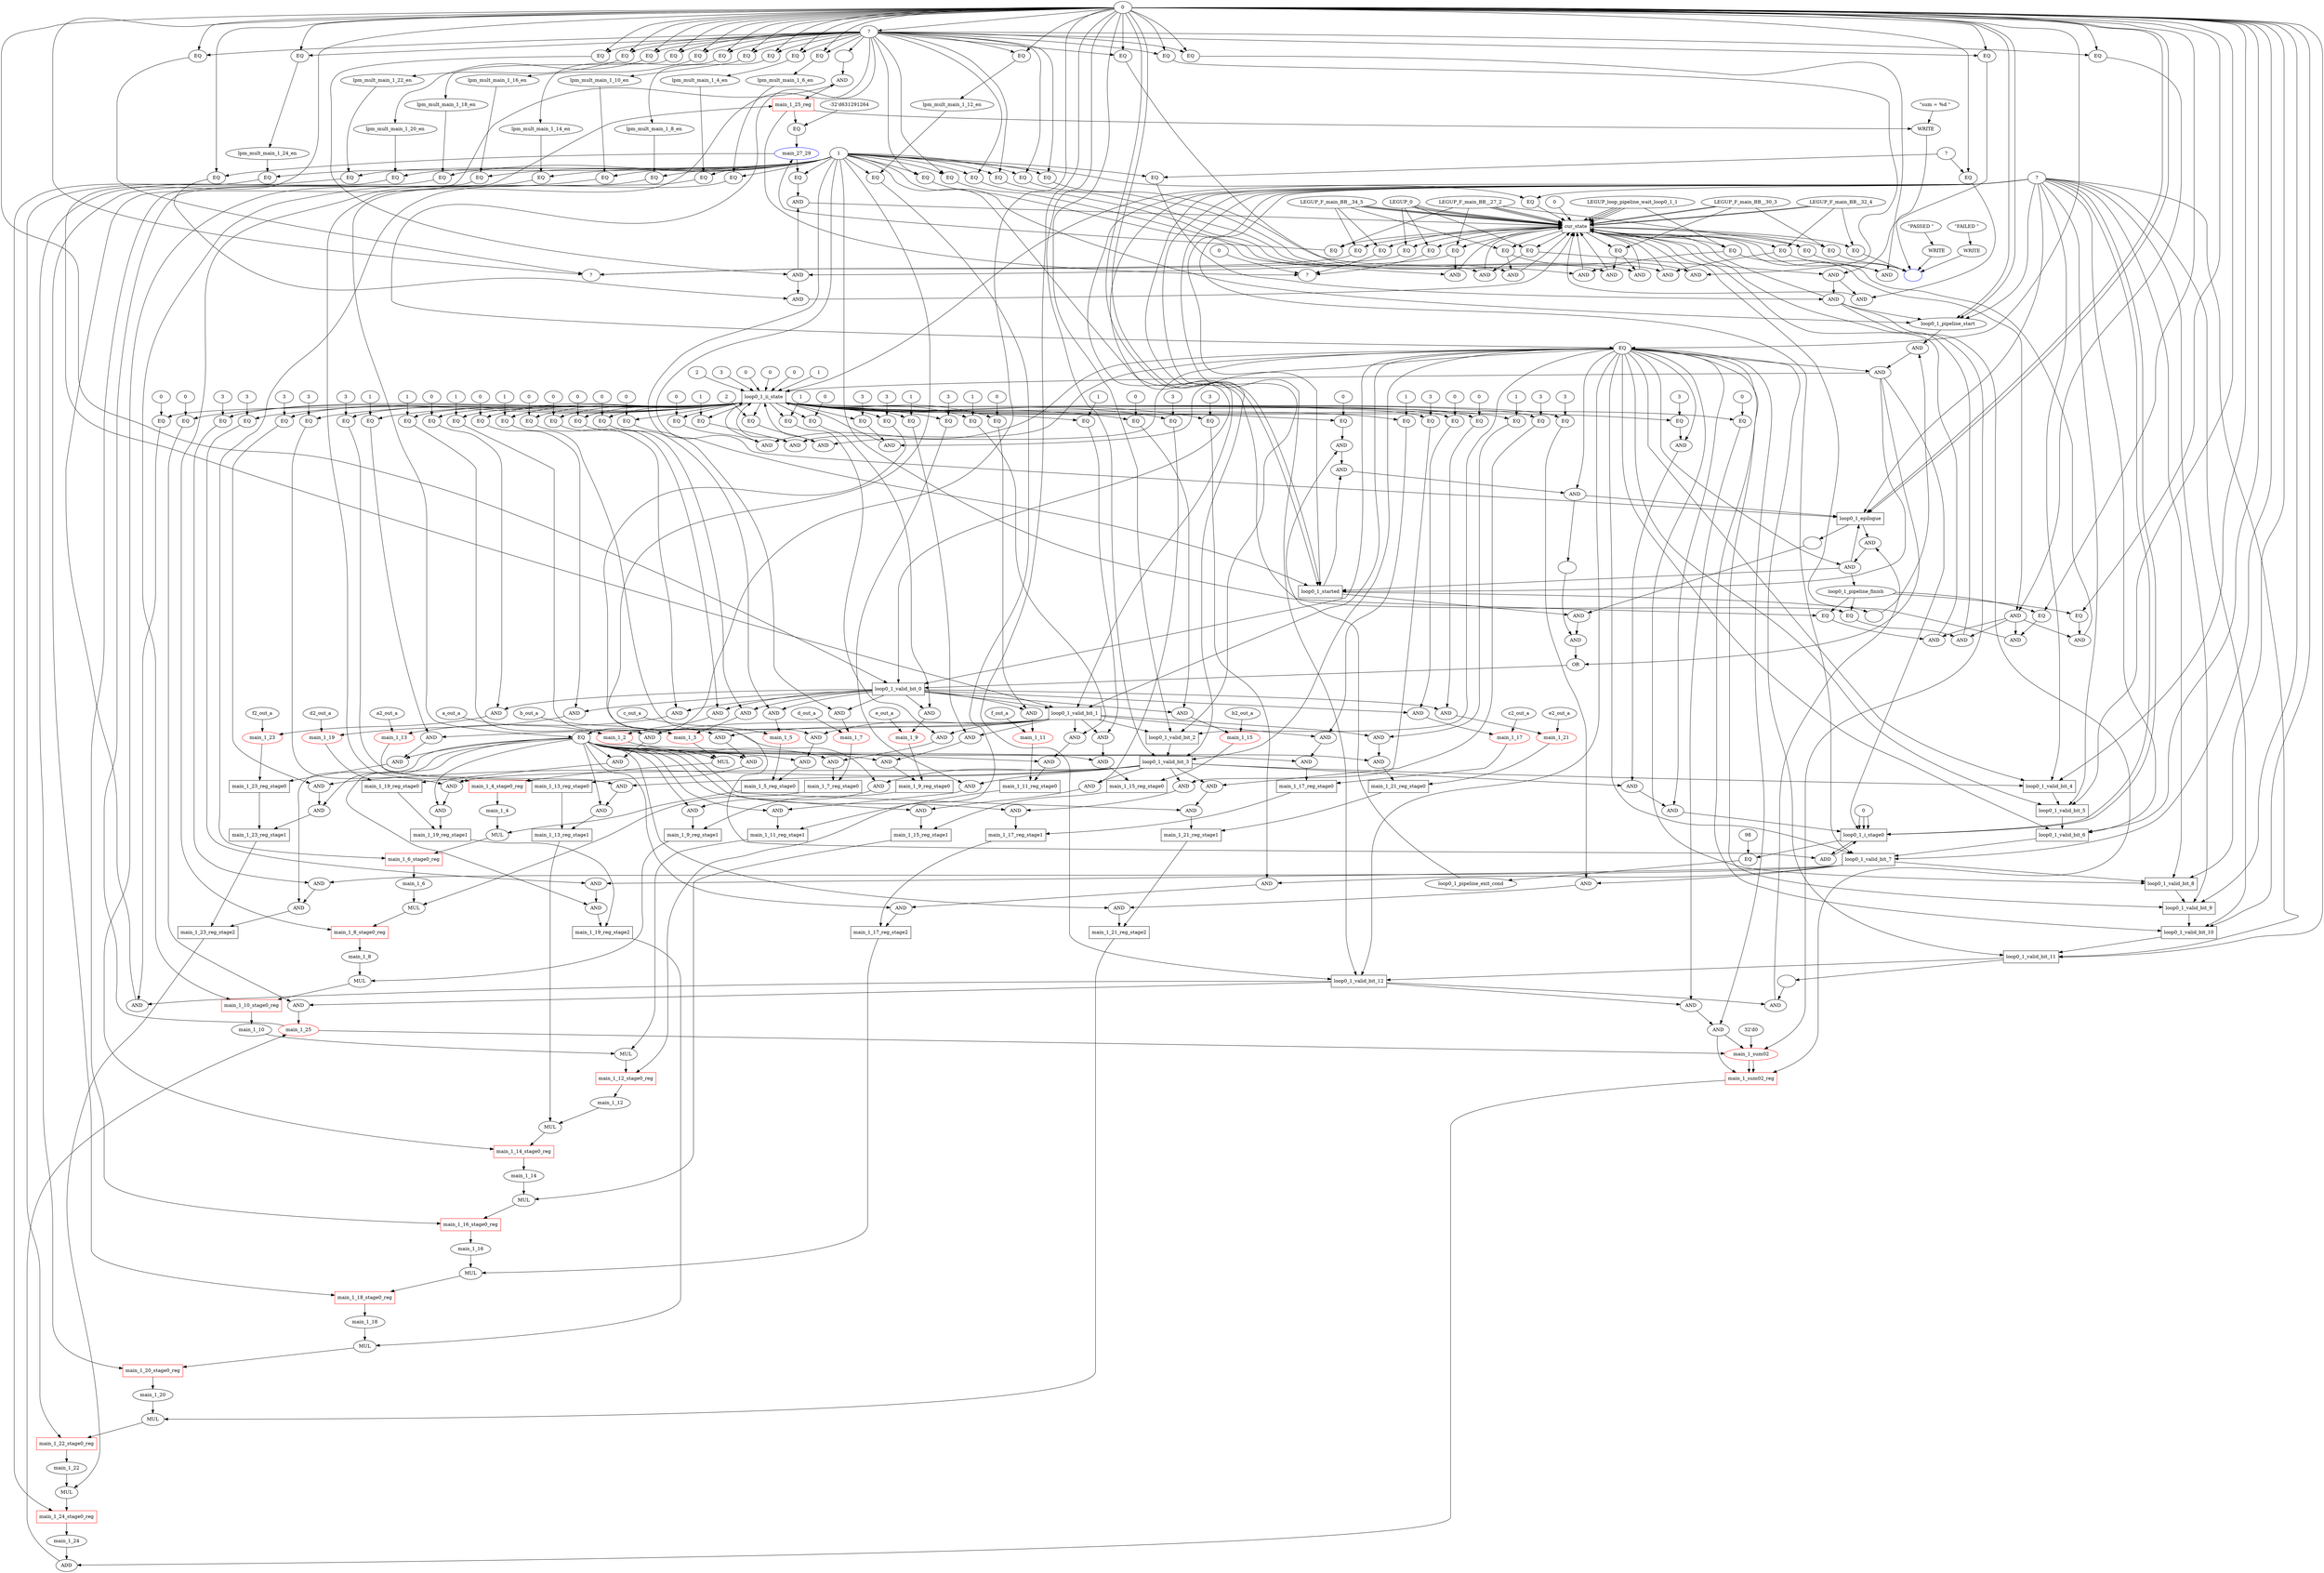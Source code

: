 //----------------------------------------------------------------------------//
// Generated by LegUp High-Level Synthesis Tool Version 4.0 (http://legup.org)
// Compiled: Mon Jun  4 15:32:40 2018
// University of Toronto
// For research and academic purposes only. Commercial use is prohibited.
// Please send bugs to: legup@eecg.toronto.edu
// Date: Wed Jan  2 16:52:10 2019
//----------------------------------------------------------------------------//

digraph {
Node0x3d30e30[label="?"];
Node0x3d31300[label="0"];
Node0x3d31300 -> Node0x3d30e30;
Node0x3d32530[label="EQ"];
Node0x3d32530 -> Node0x3d30e30;
Node0x3d32930[label="EQ"];
Node0x3d32930 -> Node0x3d30e30;
Node0x3d6ac10[label="EQ"];
Node0x3d6ac10 -> Node0x3d30e30;
Node0x3d310b0[label="?"];
Node0x3d6af00[label="0"];
Node0x3d6af00 -> Node0x3d310b0;
Node0x3d43470[label="main_1_25_reg",shape=box,color=red];
Node0x3d43470 -> Node0x3d310b0;
Node0x3d6b170[label="EQ"];
Node0x3d6b170 -> Node0x3d310b0;
Node0x3d6b440[label="EQ"];
Node0x3d6b440 -> Node0x3d310b0;
Node0x3db7410[label="",color=blue,color=blue,color=blue];
Node0x3db74f0[label="WRITE"];
Node0x3db74f0 -> Node0x3db7410;
Node0x3db79a0[label="WRITE"];
Node0x3db79a0 -> Node0x3db7410;
Node0x3db7da0[label="WRITE"];
Node0x3db7da0 -> Node0x3db7410;
Node0x3db81d0[label="EQ"];
Node0x3db81d0 -> Node0x3db7410;
Node0x3db84b0[label="EQ"];
Node0x3db84b0 -> Node0x3db7410;
Node0x3db8790[label="EQ"];
Node0x3db8790 -> Node0x3db7410;
Node0x3d30f80[label="?"];
Node0x3d30f80 -> Node0x3d32530;
Node0x3d31300 -> Node0x3d32530;
Node0x3d32b40[label="cur_state",shape=box];
Node0x3d32b40 -> Node0x3d32930;
Node0x3d32d40[label="LEGUP_0"];
Node0x3d32d40 -> Node0x3d32930;
Node0x3d32b40 -> Node0x3d6ac10;
Node0x3d33a00[label="LEGUP_F_main_BB__34_5"];
Node0x3d33a00 -> Node0x3d6ac10;
Node0x3d43690[label="main_1_25",color=red];
Node0x3d43690 -> Node0x3d43470;
Node0x3d66bd0[label="AND"];
Node0x3d66bd0 -> Node0x3d43470;
Node0x3d32b40 -> Node0x3d6b170;
Node0x3d32d40 -> Node0x3d6b170;
Node0x3d32b40 -> Node0x3d6b440;
Node0x3d33a00 -> Node0x3d6b440;
Node0x3db7710[label="\"sum = %d \""];
Node0x3db7710 -> Node0x3db74f0;
Node0x3d43470 -> Node0x3db74f0;
Node0x3db7ba0[label="\"PASSED \""];
Node0x3db7ba0 -> Node0x3db79a0;
Node0x3db7fd0[label="\"FAILED \""];
Node0x3db7fd0 -> Node0x3db7da0;
Node0x3d32b40 -> Node0x3db81d0;
Node0x3d33210[label="LEGUP_F_main_BB__27_2"];
Node0x3d33210 -> Node0x3db81d0;
Node0x3d32b40 -> Node0x3db84b0;
Node0x3d33330[label="LEGUP_F_main_BB__30_3"];
Node0x3d33330 -> Node0x3db84b0;
Node0x3d32b40 -> Node0x3db8790;
Node0x3d337b0[label="LEGUP_F_main_BB__32_4"];
Node0x3d337b0 -> Node0x3db8790;
Node0x3d31300 -> Node0x3d30f80;
Node0x3d32d40 -> Node0x3d32b40;
Node0x3d32f60[label="LEGUP_loop_pipeline_wait_loop0_1_1"];
Node0x3d32f60 -> Node0x3d32b40;
Node0x3d32d40 -> Node0x3d32b40;
Node0x3d32f60 -> Node0x3d32b40;
Node0x3d33210 -> Node0x3d32b40;
Node0x3d32f60 -> Node0x3d32b40;
Node0x3d33210 -> Node0x3d32b40;
Node0x3d32f60 -> Node0x3d32b40;
Node0x3d33210 -> Node0x3d32b40;
Node0x3d33330 -> Node0x3d32b40;
Node0x3d337b0 -> Node0x3d32b40;
Node0x3d33330 -> Node0x3d32b40;
Node0x3d33a00 -> Node0x3d32b40;
Node0x3d337b0 -> Node0x3d32b40;
Node0x3d33a00 -> Node0x3d32b40;
Node0x3d33a00 -> Node0x3d32b40;
Node0x3d32d40 -> Node0x3d32b40;
Node0x3d33570[label="0"];
Node0x3d33570 -> Node0x3d32b40;
Node0x3d33fd0[label="AND"];
Node0x3d33fd0 -> Node0x3d32b40;
Node0x3d34940[label="AND"];
Node0x3d34940 -> Node0x3d32b40;
Node0x3d353d0[label="AND"];
Node0x3d353d0 -> Node0x3d32b40;
Node0x3d35900[label="AND"];
Node0x3d35900 -> Node0x3d32b40;
Node0x3d360a0[label="AND"];
Node0x3d360a0 -> Node0x3d32b40;
Node0x3d40fd0[label="AND"];
Node0x3d40fd0 -> Node0x3d32b40;
Node0x3d41500[label="AND"];
Node0x3d41500 -> Node0x3d32b40;
Node0x3d41a30[label="AND"];
Node0x3d41a30 -> Node0x3d32b40;
Node0x3d41f60[label="AND"];
Node0x3d41f60 -> Node0x3d32b40;
Node0x3d42700[label="AND"];
Node0x3d42700 -> Node0x3d32b40;
Node0x3d67c50[label="AND"];
Node0x3d67c50 -> Node0x3d32b40;
Node0x3d68180[label="AND"];
Node0x3d68180 -> Node0x3d32b40;
Node0x3d68920[label="AND"];
Node0x3d68920 -> Node0x3d32b40;
Node0x3d68e50[label="AND"];
Node0x3d68e50 -> Node0x3d32b40;
Node0x3d695f0[label="AND"];
Node0x3d695f0 -> Node0x3d32b40;
Node0x3d69c30[label="AND"];
Node0x3d69c30 -> Node0x3d32b40;
Node0x3d6a3d0[label="AND"];
Node0x3d6a3d0 -> Node0x3d32b40;
Node0x3d6a900[label="EQ"];
Node0x3d6a900 -> Node0x3d32b40;
Node0x3d438b0[label="ADD"];
Node0x3d438b0 -> Node0x3d43690;
Node0x3d664d0[label="AND"];
Node0x3d664d0 -> Node0x3d43690;
Node0x3d66dd0[label=""];
Node0x3d66dd0 -> Node0x3d66bd0;
Node0x3d67040[label="AND"];
Node0x3d67040 -> Node0x3d66bd0;
Node0x3d341d0[label="EQ"];
Node0x3d341d0 -> Node0x3d33fd0;
Node0x3d344d0[label="EQ"];
Node0x3d344d0 -> Node0x3d33fd0;
Node0x3d34b20[label="AND"];
Node0x3d34b20 -> Node0x3d34940;
Node0x3d35090[label="EQ"];
Node0x3d35090 -> Node0x3d34940;
Node0x3d34b20 -> Node0x3d353d0;
Node0x3d35620[label="EQ"];
Node0x3d35620 -> Node0x3d353d0;
Node0x3d35ae0[label="EQ"];
Node0x3d35ae0 -> Node0x3d35900;
Node0x3d35de0[label="EQ"];
Node0x3d35de0 -> Node0x3d35900;
Node0x3d36280[label="AND"];
Node0x3d36280 -> Node0x3d360a0;
Node0x3d367f0[label="EQ"];
Node0x3d367f0 -> Node0x3d360a0;
Node0x3d36280 -> Node0x3d40fd0;
Node0x3d41220[label="EQ"];
Node0x3d41220 -> Node0x3d40fd0;
Node0x3d36280 -> Node0x3d41500;
Node0x3d41750[label="EQ"];
Node0x3d41750 -> Node0x3d41500;
Node0x3d36280 -> Node0x3d41a30;
Node0x3d41c80[label="EQ"];
Node0x3d41c80 -> Node0x3d41a30;
Node0x3d42140[label="EQ"];
Node0x3d42140 -> Node0x3d41f60;
Node0x3d42440[label="EQ"];
Node0x3d42440 -> Node0x3d41f60;
Node0x3d428e0[label="AND"];
Node0x3d428e0 -> Node0x3d42700;
Node0x3d42e50[label="EQ"];
Node0x3d42e50 -> Node0x3d42700;
Node0x3d428e0 -> Node0x3d67c50;
Node0x3d67ea0[label="EQ"];
Node0x3d67ea0 -> Node0x3d67c50;
Node0x3d68360[label="EQ"];
Node0x3d68360 -> Node0x3d68180;
Node0x3d68660[label="EQ"];
Node0x3d68660 -> Node0x3d68180;
Node0x3d68360 -> Node0x3d68920;
Node0x3d68b70[label="EQ"];
Node0x3d68b70 -> Node0x3d68920;
Node0x3d69030[label="EQ"];
Node0x3d69030 -> Node0x3d68e50;
Node0x3d69330[label="EQ"];
Node0x3d69330 -> Node0x3d68e50;
Node0x3d69030 -> Node0x3d695f0;
Node0x3d69950[label="EQ"];
Node0x3d69950 -> Node0x3d695f0;
Node0x3d69e10[label="EQ"];
Node0x3d69e10 -> Node0x3d69c30;
Node0x3d6a110[label="EQ"];
Node0x3d6a110 -> Node0x3d69c30;
Node0x3d69e10 -> Node0x3d6a3d0;
Node0x3d6a620[label="EQ"];
Node0x3d6a620 -> Node0x3d6a3d0;
Node0x3d30bb0[label="?"];
Node0x3d30bb0 -> Node0x3d6a900;
Node0x3d34720[label="1"];
Node0x3d34720 -> Node0x3d6a900;
Node0x3d43ad0[label="main_1_24"];
Node0x3d43ad0 -> Node0x3d438b0;
Node0x3d653b0[label="main_1_sum02_reg",shape=box,color=red,color=red];
Node0x3d653b0 -> Node0x3d438b0;
Node0x3d666f0[label="EQ"];
Node0x3d666f0 -> Node0x3d664d0;
Node0x3d40bf0[label="loop0_1_valid_bit_12",shape=box];
Node0x3d40bf0 -> Node0x3d664d0;
Node0x3d30f80 -> Node0x3d66dd0;
Node0x3d67260[label="EQ"];
Node0x3d67260 -> Node0x3d67040;
Node0x3d40bf0 -> Node0x3d67040;
Node0x3d32b40 -> Node0x3d341d0;
Node0x3d32d40 -> Node0x3d341d0;
Node0x3d30f80 -> Node0x3d344d0;
Node0x3d34720 -> Node0x3d344d0;
Node0x3d341d0 -> Node0x3d34b20;
Node0x3d34db0[label="EQ"];
Node0x3d34db0 -> Node0x3d34b20;
Node0x3d30ce0[label="?"];
Node0x3d30ce0 -> Node0x3d35090;
Node0x3d34720 -> Node0x3d35090;
Node0x3d30ce0 -> Node0x3d35620;
Node0x3d31300 -> Node0x3d35620;
Node0x3d32b40 -> Node0x3d35ae0;
Node0x3d32f60 -> Node0x3d35ae0;
Node0x3d30f80 -> Node0x3d35de0;
Node0x3d34720 -> Node0x3d35de0;
Node0x3d35ae0 -> Node0x3d36280;
Node0x3d36510[label="EQ"];
Node0x3d36510 -> Node0x3d36280;
Node0x3d369f0[label="loop0_1_pipeline_finish"];
Node0x3d369f0 -> Node0x3d367f0;
Node0x3d34720 -> Node0x3d367f0;
Node0x3d369f0 -> Node0x3d41220;
Node0x3d31300 -> Node0x3d41220;
Node0x3d369f0 -> Node0x3d41750;
Node0x3d34720 -> Node0x3d41750;
Node0x3d369f0 -> Node0x3d41c80;
Node0x3d31300 -> Node0x3d41c80;
Node0x3d32b40 -> Node0x3d42140;
Node0x3d33210 -> Node0x3d42140;
Node0x3d30f80 -> Node0x3d42440;
Node0x3d34720 -> Node0x3d42440;
Node0x3d42140 -> Node0x3d428e0;
Node0x3d42b70[label="EQ"];
Node0x3d42b70 -> Node0x3d428e0;
Node0x3d43050[label="main_27_29",color=blue];
Node0x3d43050 -> Node0x3d42e50;
Node0x3d34720 -> Node0x3d42e50;
Node0x3d43050 -> Node0x3d67ea0;
Node0x3d31300 -> Node0x3d67ea0;
Node0x3d32b40 -> Node0x3d68360;
Node0x3d33330 -> Node0x3d68360;
Node0x3d30f80 -> Node0x3d68660;
Node0x3d34720 -> Node0x3d68660;
Node0x3d30f80 -> Node0x3d68b70;
Node0x3d31300 -> Node0x3d68b70;
Node0x3d32b40 -> Node0x3d69030;
Node0x3d337b0 -> Node0x3d69030;
Node0x3d30f80 -> Node0x3d69330;
Node0x3d34720 -> Node0x3d69330;
Node0x3d30f80 -> Node0x3d69950;
Node0x3d31300 -> Node0x3d69950;
Node0x3d32b40 -> Node0x3d69e10;
Node0x3d33a00 -> Node0x3d69e10;
Node0x3d30f80 -> Node0x3d6a110;
Node0x3d34720 -> Node0x3d6a110;
Node0x3d30f80 -> Node0x3d6a620;
Node0x3d31300 -> Node0x3d6a620;
Node0x3d43cf0[label="main_1_24_stage0_reg",shape=box,color=red];
Node0x3d43cf0 -> Node0x3d43ad0;
Node0x3d655b0[label="main_1_sum02",color=red,color=red];
Node0x3d655b0 -> Node0x3d653b0;
Node0x3d655b0 -> Node0x3d653b0;
Node0x3d65a40[label="AND"];
Node0x3d65a40 -> Node0x3d653b0;
Node0x3d34940 -> Node0x3d653b0;
Node0x3d38e90[label="loop0_1_ii_state",shape=box];
Node0x3d38e90 -> Node0x3d666f0;
Node0x3d66960[label="0"];
Node0x3d66960 -> Node0x3d666f0;
Node0x3d3f280[label="loop0_1_valid_bit_11",shape=box];
Node0x3d3f280 -> Node0x3d40bf0;
Node0x3d31300 -> Node0x3d40bf0;
Node0x3d36e10[label="EQ"];
Node0x3d36e10 -> Node0x3d40bf0;
Node0x3d30bb0 -> Node0x3d40bf0;
Node0x3d38e90 -> Node0x3d67260;
Node0x3d674d0[label="0"];
Node0x3d674d0 -> Node0x3d67260;
Node0x3d30f80 -> Node0x3d34db0;
Node0x3d31300 -> Node0x3d34db0;
Node0x3d30f80 -> Node0x3d36510;
Node0x3d31300 -> Node0x3d36510;
Node0x3d36bf0[label="AND"];
Node0x3d36bf0 -> Node0x3d369f0;
Node0x3d30f80 -> Node0x3d42b70;
Node0x3d31300 -> Node0x3d42b70;
Node0x3d43250[label="EQ"];
Node0x3d43250 -> Node0x3d43050;
Node0x3d67940[label="EQ"];
Node0x3d67940 -> Node0x3d43050;
Node0x3d43f10[label="MUL"];
Node0x3d43f10 -> Node0x3d43cf0;
Node0x3d64c60[label="EQ"];
Node0x3d64c60 -> Node0x3d43cf0;
Node0x3d43690 -> Node0x3d655b0;
Node0x3d65820[label="32'd0"];
Node0x3d65820 -> Node0x3d655b0;
Node0x3d65a40 -> Node0x3d655b0;
Node0x3d34940 -> Node0x3d655b0;
Node0x3d36e10 -> Node0x3d65a40;
Node0x3d65ca0[label="AND"];
Node0x3d65ca0 -> Node0x3d65a40;
Node0x3d390b0[label="0"];
Node0x3d390b0 -> Node0x3d38e90;
Node0x3d392d0[label="0"];
Node0x3d392d0 -> Node0x3d38e90;
Node0x3d394f0[label="1"];
Node0x3d394f0 -> Node0x3d38e90;
Node0x3d39700[label="2"];
Node0x3d39700 -> Node0x3d38e90;
Node0x3d398e0[label="3"];
Node0x3d398e0 -> Node0x3d38e90;
Node0x3d39b00[label="0"];
Node0x3d39b00 -> Node0x3d38e90;
Node0x3d30bb0 -> Node0x3d38e90;
Node0x3d37f20[label="AND"];
Node0x3d37f20 -> Node0x3d38e90;
Node0x3d39da0[label="AND"];
Node0x3d39da0 -> Node0x3d38e90;
Node0x3d3a4e0[label="AND"];
Node0x3d3a4e0 -> Node0x3d38e90;
Node0x3d3abc0[label="AND"];
Node0x3d3abc0 -> Node0x3d38e90;
Node0x3d3b2a0[label="AND"];
Node0x3d3b2a0 -> Node0x3d38e90;
Node0x3d3f4a0[label="loop0_1_valid_bit_10",shape=box];
Node0x3d3f4a0 -> Node0x3d3f280;
Node0x3d31300 -> Node0x3d3f280;
Node0x3d36e10 -> Node0x3d3f280;
Node0x3d30bb0 -> Node0x3d3f280;
Node0x3d30f80 -> Node0x3d36e10;
Node0x3d31300 -> Node0x3d36e10;
Node0x3d36e10 -> Node0x3d36bf0;
Node0x3d37110[label="AND"];
Node0x3d37110 -> Node0x3d36bf0;
Node0x3d43470 -> Node0x3d43250;
Node0x3d67740[label="-32'd631291264"];
Node0x3d67740 -> Node0x3d43250;
Node0x3d32b40 -> Node0x3d67940;
Node0x3d33210 -> Node0x3d67940;
Node0x3d44130[label="main_1_22"];
Node0x3d44130 -> Node0x3d43f10;
Node0x3d61f10[label="main_1_23_reg_stage2",shape=box];
Node0x3d61f10 -> Node0x3d43f10;
Node0x3d64e60[label="lpm_mult_main_1_24_en"];
Node0x3d64e60 -> Node0x3d64c60;
Node0x3d34720 -> Node0x3d64c60;
Node0x3d65ec0[label="EQ"];
Node0x3d65ec0 -> Node0x3d65ca0;
Node0x3d40bf0 -> Node0x3d65ca0;
Node0x3d36e10 -> Node0x3d37f20;
Node0x3d381b0[label="AND"];
Node0x3d381b0 -> Node0x3d37f20;
Node0x3d36e10 -> Node0x3d39da0;
Node0x3d3a050[label="EQ"];
Node0x3d3a050 -> Node0x3d39da0;
Node0x3d36e10 -> Node0x3d3a4e0;
Node0x3d3a730[label="EQ"];
Node0x3d3a730 -> Node0x3d3a4e0;
Node0x3d36e10 -> Node0x3d3abc0;
Node0x3d3ae10[label="EQ"];
Node0x3d3ae10 -> Node0x3d3abc0;
Node0x3d36e10 -> Node0x3d3b2a0;
Node0x3d3b4f0[label="EQ"];
Node0x3d3b4f0 -> Node0x3d3b2a0;
Node0x3d3f6c0[label="loop0_1_valid_bit_9",shape=box];
Node0x3d3f6c0 -> Node0x3d3f4a0;
Node0x3d31300 -> Node0x3d3f4a0;
Node0x3d36e10 -> Node0x3d3f4a0;
Node0x3d30bb0 -> Node0x3d3f4a0;
Node0x3d37310[label="loop0_1_epilogue",shape=box];
Node0x3d37310 -> Node0x3d37110;
Node0x3d3ee60[label="AND"];
Node0x3d3ee60 -> Node0x3d37110;
Node0x3d44350[label="main_1_22_stage0_reg",shape=box,color=red];
Node0x3d44350 -> Node0x3d44130;
Node0x3d62110[label="main_1_23_reg_stage1",shape=box];
Node0x3d62110 -> Node0x3d61f10;
Node0x3d64310[label="AND"];
Node0x3d64310 -> Node0x3d61f10;
Node0x3d65060[label="EQ"];
Node0x3d65060 -> Node0x3d64e60;
Node0x3d38e90 -> Node0x3d65ec0;
Node0x3d66130[label="0"];
Node0x3d66130 -> Node0x3d65ec0;
Node0x3d383d0[label="loop0_1_pipeline_start"];
Node0x3d383d0 -> Node0x3d381b0;
Node0x3d387b0[label=""];
Node0x3d387b0 -> Node0x3d381b0;
Node0x3d38e90 -> Node0x3d3a050;
Node0x3d3a2c0[label="0"];
Node0x3d3a2c0 -> Node0x3d3a050;
Node0x3d38e90 -> Node0x3d3a730;
Node0x3d3a9a0[label="1"];
Node0x3d3a9a0 -> Node0x3d3a730;
Node0x3d38e90 -> Node0x3d3ae10;
Node0x3d3b080[label="2"];
Node0x3d3b080 -> Node0x3d3ae10;
Node0x3d38e90 -> Node0x3d3b4f0;
Node0x3d3b760[label="3"];
Node0x3d3b760 -> Node0x3d3b4f0;
Node0x3d3f8e0[label="loop0_1_valid_bit_8",shape=box];
Node0x3d3f8e0 -> Node0x3d3f6c0;
Node0x3d31300 -> Node0x3d3f6c0;
Node0x3d36e10 -> Node0x3d3f6c0;
Node0x3d30bb0 -> Node0x3d3f6c0;
Node0x3d31300 -> Node0x3d37310;
Node0x3d34720 -> Node0x3d37310;
Node0x3d31300 -> Node0x3d37310;
Node0x3d30bb0 -> Node0x3d37310;
Node0x3d37700[label="AND"];
Node0x3d37700 -> Node0x3d37310;
Node0x3d36bf0 -> Node0x3d37310;
Node0x3d3f080[label=""];
Node0x3d3f080 -> Node0x3d3ee60;
Node0x3d40bf0 -> Node0x3d3ee60;
Node0x3d44570[label="MUL"];
Node0x3d44570 -> Node0x3d44350;
Node0x3d617c0[label="EQ"];
Node0x3d617c0 -> Node0x3d44350;
Node0x3d62310[label="main_1_23_reg_stage0",shape=box];
Node0x3d62310 -> Node0x3d62110;
Node0x3d639c0[label="AND"];
Node0x3d639c0 -> Node0x3d62110;
Node0x3d4ada0[label="EQ"];
Node0x3d4ada0 -> Node0x3d64310;
Node0x3d64560[label="AND"];
Node0x3d64560 -> Node0x3d64310;
Node0x3d30f80 -> Node0x3d65060;
Node0x3d31300 -> Node0x3d65060;
Node0x3d31300 -> Node0x3d383d0;
Node0x3d31300 -> Node0x3d383d0;
Node0x3d34720 -> Node0x3d383d0;
Node0x3d30bb0 -> Node0x3d383d0;
Node0x3d34940 -> Node0x3d383d0;
Node0x3d37bb0[label="loop0_1_started",shape=box];
Node0x3d37bb0 -> Node0x3d387b0;
Node0x3d3fb00[label="loop0_1_valid_bit_7",shape=box];
Node0x3d3fb00 -> Node0x3d3f8e0;
Node0x3d31300 -> Node0x3d3f8e0;
Node0x3d36e10 -> Node0x3d3f8e0;
Node0x3d30bb0 -> Node0x3d3f8e0;
Node0x3d36e10 -> Node0x3d37700;
Node0x3d37990[label="AND"];
Node0x3d37990 -> Node0x3d37700;
Node0x3d3f280 -> Node0x3d3f080;
Node0x3d44790[label="main_1_20"];
Node0x3d44790 -> Node0x3d44570;
Node0x3d5ea70[label="main_1_21_reg_stage2",shape=box];
Node0x3d5ea70 -> Node0x3d44570;
Node0x3d619c0[label="lpm_mult_main_1_22_en"];
Node0x3d619c0 -> Node0x3d617c0;
Node0x3d34720 -> Node0x3d617c0;
Node0x3d62530[label="main_1_23",color=red];
Node0x3d62530 -> Node0x3d62310;
Node0x3d63070[label="AND"];
Node0x3d63070 -> Node0x3d62310;
Node0x3d4ada0 -> Node0x3d639c0;
Node0x3d63c10[label="AND"];
Node0x3d63c10 -> Node0x3d639c0;
Node0x3d30f80 -> Node0x3d4ada0;
Node0x3d31300 -> Node0x3d4ada0;
Node0x3d64780[label="EQ"];
Node0x3d64780 -> Node0x3d64560;
Node0x3d3fb00 -> Node0x3d64560;
Node0x3d31300 -> Node0x3d37bb0;
Node0x3d34720 -> Node0x3d37bb0;
Node0x3d31300 -> Node0x3d37bb0;
Node0x3d30bb0 -> Node0x3d37bb0;
Node0x3d37f20 -> Node0x3d37bb0;
Node0x3d36bf0 -> Node0x3d37bb0;
Node0x3d3fd20[label="loop0_1_valid_bit_6",shape=box];
Node0x3d3fd20 -> Node0x3d3fb00;
Node0x3d31300 -> Node0x3d3fb00;
Node0x3d36e10 -> Node0x3d3fb00;
Node0x3d30bb0 -> Node0x3d3fb00;
Node0x3d37bb0 -> Node0x3d37990;
Node0x3d38a70[label="AND"];
Node0x3d38a70 -> Node0x3d37990;
Node0x3d449b0[label="main_1_20_stage0_reg",shape=box,color=red];
Node0x3d449b0 -> Node0x3d44790;
Node0x3d5ec70[label="main_1_21_reg_stage1",shape=box];
Node0x3d5ec70 -> Node0x3d5ea70;
Node0x3d60e70[label="AND"];
Node0x3d60e70 -> Node0x3d5ea70;
Node0x3d61bc0[label="EQ"];
Node0x3d61bc0 -> Node0x3d619c0;
Node0x3d62750[label="f2_out_a"];
Node0x3d62750 -> Node0x3d62530;
Node0x3d62970[label="AND"];
Node0x3d62970 -> Node0x3d62530;
Node0x3d4ada0 -> Node0x3d63070;
Node0x3d632c0[label="AND"];
Node0x3d632c0 -> Node0x3d63070;
Node0x3d63e30[label="EQ"];
Node0x3d63e30 -> Node0x3d63c10;
Node0x3d3d380[label="loop0_1_valid_bit_3",shape=box];
Node0x3d3d380 -> Node0x3d63c10;
Node0x3d38e90 -> Node0x3d64780;
Node0x3d649f0[label="3"];
Node0x3d649f0 -> Node0x3d64780;
Node0x3d3ff40[label="loop0_1_valid_bit_5",shape=box];
Node0x3d3ff40 -> Node0x3d3fd20;
Node0x3d31300 -> Node0x3d3fd20;
Node0x3d36e10 -> Node0x3d3fd20;
Node0x3d30bb0 -> Node0x3d3fd20;
Node0x3d38c90[label="EQ"];
Node0x3d38c90 -> Node0x3d38a70;
Node0x3d3bb80[label="loop0_1_pipeline_exit_cond"];
Node0x3d3bb80 -> Node0x3d38a70;
Node0x3d44bd0[label="MUL"];
Node0x3d44bd0 -> Node0x3d449b0;
Node0x3d5e320[label="EQ"];
Node0x3d5e320 -> Node0x3d449b0;
Node0x3d5ee70[label="main_1_21_reg_stage0",shape=box];
Node0x3d5ee70 -> Node0x3d5ec70;
Node0x3d60520[label="AND"];
Node0x3d60520 -> Node0x3d5ec70;
Node0x3d4ada0 -> Node0x3d60e70;
Node0x3d610c0[label="AND"];
Node0x3d610c0 -> Node0x3d60e70;
Node0x3d30f80 -> Node0x3d61bc0;
Node0x3d31300 -> Node0x3d61bc0;
Node0x3d62b90[label="EQ"];
Node0x3d62b90 -> Node0x3d62970;
Node0x3d3d9a0[label="loop0_1_valid_bit_0",shape=box];
Node0x3d3d9a0 -> Node0x3d62970;
Node0x3d634e0[label="EQ"];
Node0x3d634e0 -> Node0x3d632c0;
Node0x3d3d780[label="loop0_1_valid_bit_1",shape=box];
Node0x3d3d780 -> Node0x3d632c0;
Node0x3d38e90 -> Node0x3d63e30;
Node0x3d640a0[label="3"];
Node0x3d640a0 -> Node0x3d63e30;
Node0x3d3d580[label="loop0_1_valid_bit_2",shape=box];
Node0x3d3d580 -> Node0x3d3d380;
Node0x3d31300 -> Node0x3d3d380;
Node0x3d36e10 -> Node0x3d3d380;
Node0x3d30bb0 -> Node0x3d3d380;
Node0x3d40160[label="loop0_1_valid_bit_4",shape=box];
Node0x3d40160 -> Node0x3d3ff40;
Node0x3d31300 -> Node0x3d3ff40;
Node0x3d36e10 -> Node0x3d3ff40;
Node0x3d30bb0 -> Node0x3d3ff40;
Node0x3d38e90 -> Node0x3d38c90;
Node0x3d3b980[label="0"];
Node0x3d3b980 -> Node0x3d38c90;
Node0x3d3bd80[label="EQ"];
Node0x3d3bd80 -> Node0x3d3bb80;
Node0x3d44df0[label="main_1_18"];
Node0x3d44df0 -> Node0x3d44bd0;
Node0x3d5b5d0[label="main_1_19_reg_stage2",shape=box];
Node0x3d5b5d0 -> Node0x3d44bd0;
Node0x3d5e520[label="lpm_mult_main_1_20_en"];
Node0x3d5e520 -> Node0x3d5e320;
Node0x3d34720 -> Node0x3d5e320;
Node0x3d5f090[label="main_1_21",color=red];
Node0x3d5f090 -> Node0x3d5ee70;
Node0x3d5fbd0[label="AND"];
Node0x3d5fbd0 -> Node0x3d5ee70;
Node0x3d4ada0 -> Node0x3d60520;
Node0x3d60770[label="AND"];
Node0x3d60770 -> Node0x3d60520;
Node0x3d612e0[label="EQ"];
Node0x3d612e0 -> Node0x3d610c0;
Node0x3d3fb00 -> Node0x3d610c0;
Node0x3d38e90 -> Node0x3d62b90;
Node0x3d62e00[label="0"];
Node0x3d62e00 -> Node0x3d62b90;
Node0x3d3dbc0[label="OR"];
Node0x3d3dbc0 -> Node0x3d3d9a0;
Node0x3d31300 -> Node0x3d3d9a0;
Node0x3d36e10 -> Node0x3d3d9a0;
Node0x3d30bb0 -> Node0x3d3d9a0;
Node0x3d38e90 -> Node0x3d634e0;
Node0x3d63750[label="1"];
Node0x3d63750 -> Node0x3d634e0;
Node0x3d3d9a0 -> Node0x3d3d780;
Node0x3d31300 -> Node0x3d3d780;
Node0x3d36e10 -> Node0x3d3d780;
Node0x3d30bb0 -> Node0x3d3d780;
Node0x3d3d780 -> Node0x3d3d580;
Node0x3d31300 -> Node0x3d3d580;
Node0x3d36e10 -> Node0x3d3d580;
Node0x3d30bb0 -> Node0x3d3d580;
Node0x3d3d380 -> Node0x3d40160;
Node0x3d31300 -> Node0x3d40160;
Node0x3d36e10 -> Node0x3d40160;
Node0x3d30bb0 -> Node0x3d40160;
Node0x3d3bf80[label="loop0_1_i_stage0",shape=box];
Node0x3d3bf80 -> Node0x3d3bd80;
Node0x3d3ec10[label="98"];
Node0x3d3ec10 -> Node0x3d3bd80;
Node0x3d45010[label="main_1_18_stage0_reg",shape=box,color=red];
Node0x3d45010 -> Node0x3d44df0;
Node0x3d5b7d0[label="main_1_19_reg_stage1",shape=box];
Node0x3d5b7d0 -> Node0x3d5b5d0;
Node0x3d5d9d0[label="AND"];
Node0x3d5d9d0 -> Node0x3d5b5d0;
Node0x3d5e720[label="EQ"];
Node0x3d5e720 -> Node0x3d5e520;
Node0x3d5f2b0[label="e2_out_a"];
Node0x3d5f2b0 -> Node0x3d5f090;
Node0x3d5f4d0[label="AND"];
Node0x3d5f4d0 -> Node0x3d5f090;
Node0x3d4ada0 -> Node0x3d5fbd0;
Node0x3d5fe20[label="AND"];
Node0x3d5fe20 -> Node0x3d5fbd0;
Node0x3d60990[label="EQ"];
Node0x3d60990 -> Node0x3d60770;
Node0x3d3d380 -> Node0x3d60770;
Node0x3d38e90 -> Node0x3d612e0;
Node0x3d61550[label="3"];
Node0x3d61550 -> Node0x3d612e0;
Node0x3d37f20 -> Node0x3d3dbc0;
Node0x3d3de50[label="AND"];
Node0x3d3de50 -> Node0x3d3dbc0;
Node0x3d3c1a0[label="0"];
Node0x3d3c1a0 -> Node0x3d3bf80;
Node0x3d3c1a0 -> Node0x3d3bf80;
Node0x3d3c430[label="ADD"];
Node0x3d3c430 -> Node0x3d3bf80;
Node0x3d3c1a0 -> Node0x3d3bf80;
Node0x3d30bb0 -> Node0x3d3bf80;
Node0x3d37f20 -> Node0x3d3bf80;
Node0x3d3c7f0[label="AND"];
Node0x3d3c7f0 -> Node0x3d3bf80;
Node0x3d30bb0 -> Node0x3d3bf80;
Node0x3d45230[label="MUL"];
Node0x3d45230 -> Node0x3d45010;
Node0x3d5ae80[label="EQ"];
Node0x3d5ae80 -> Node0x3d45010;
Node0x3d5b9d0[label="main_1_19_reg_stage0",shape=box];
Node0x3d5b9d0 -> Node0x3d5b7d0;
Node0x3d5d080[label="AND"];
Node0x3d5d080 -> Node0x3d5b7d0;
Node0x3d4ada0 -> Node0x3d5d9d0;
Node0x3d5dc20[label="AND"];
Node0x3d5dc20 -> Node0x3d5d9d0;
Node0x3d30f80 -> Node0x3d5e720;
Node0x3d31300 -> Node0x3d5e720;
Node0x3d5f6f0[label="EQ"];
Node0x3d5f6f0 -> Node0x3d5f4d0;
Node0x3d3d9a0 -> Node0x3d5f4d0;
Node0x3d60040[label="EQ"];
Node0x3d60040 -> Node0x3d5fe20;
Node0x3d3d780 -> Node0x3d5fe20;
Node0x3d38e90 -> Node0x3d60990;
Node0x3d60c00[label="3"];
Node0x3d60c00 -> Node0x3d60990;
Node0x3d3e070[label="AND"];
Node0x3d3e070 -> Node0x3d3de50;
Node0x3d3e550[label=""];
Node0x3d3e550 -> Node0x3d3de50;
Node0x3d3bf80 -> Node0x3d3c430;
Node0x3d34720 -> Node0x3d3c430;
Node0x3d36e10 -> Node0x3d3c7f0;
Node0x3d3ca60[label="AND"];
Node0x3d3ca60 -> Node0x3d3c7f0;
Node0x3d45450[label="main_1_16"];
Node0x3d45450 -> Node0x3d45230;
Node0x3d58130[label="main_1_17_reg_stage2",shape=box];
Node0x3d58130 -> Node0x3d45230;
Node0x3d5b080[label="lpm_mult_main_1_18_en"];
Node0x3d5b080 -> Node0x3d5ae80;
Node0x3d34720 -> Node0x3d5ae80;
Node0x3d5bbf0[label="main_1_19",color=red];
Node0x3d5bbf0 -> Node0x3d5b9d0;
Node0x3d5c730[label="AND"];
Node0x3d5c730 -> Node0x3d5b9d0;
Node0x3d4ada0 -> Node0x3d5d080;
Node0x3d5d2d0[label="AND"];
Node0x3d5d2d0 -> Node0x3d5d080;
Node0x3d5de40[label="EQ"];
Node0x3d5de40 -> Node0x3d5dc20;
Node0x3d3fb00 -> Node0x3d5dc20;
Node0x3d38e90 -> Node0x3d5f6f0;
Node0x3d5f960[label="0"];
Node0x3d5f960 -> Node0x3d5f6f0;
Node0x3d38e90 -> Node0x3d60040;
Node0x3d602b0[label="1"];
Node0x3d602b0 -> Node0x3d60040;
Node0x3d37bb0 -> Node0x3d3e070;
Node0x3d3e2e0[label=""];
Node0x3d3e2e0 -> Node0x3d3e070;
Node0x3d37700 -> Node0x3d3e550;
Node0x3d3cc80[label="AND"];
Node0x3d3cc80 -> Node0x3d3ca60;
Node0x3d3d380 -> Node0x3d3ca60;
Node0x3d45670[label="main_1_16_stage0_reg",shape=box,color=red];
Node0x3d45670 -> Node0x3d45450;
Node0x3d58330[label="main_1_17_reg_stage1",shape=box];
Node0x3d58330 -> Node0x3d58130;
Node0x3d5a530[label="AND"];
Node0x3d5a530 -> Node0x3d58130;
Node0x3d5b280[label="EQ"];
Node0x3d5b280 -> Node0x3d5b080;
Node0x3d5be10[label="d2_out_a"];
Node0x3d5be10 -> Node0x3d5bbf0;
Node0x3d5c030[label="AND"];
Node0x3d5c030 -> Node0x3d5bbf0;
Node0x3d4ada0 -> Node0x3d5c730;
Node0x3d5c980[label="AND"];
Node0x3d5c980 -> Node0x3d5c730;
Node0x3d5d4f0[label="EQ"];
Node0x3d5d4f0 -> Node0x3d5d2d0;
Node0x3d3d380 -> Node0x3d5d2d0;
Node0x3d38e90 -> Node0x3d5de40;
Node0x3d5e0b0[label="3"];
Node0x3d5e0b0 -> Node0x3d5de40;
Node0x3d37310 -> Node0x3d3e2e0;
Node0x3d36e10 -> Node0x3d3cc80;
Node0x3d3cef0[label="EQ"];
Node0x3d3cef0 -> Node0x3d3cc80;
Node0x3d45890[label="MUL"];
Node0x3d45890 -> Node0x3d45670;
Node0x3d579e0[label="EQ"];
Node0x3d579e0 -> Node0x3d45670;
Node0x3d58530[label="main_1_17_reg_stage0",shape=box];
Node0x3d58530 -> Node0x3d58330;
Node0x3d59be0[label="AND"];
Node0x3d59be0 -> Node0x3d58330;
Node0x3d4ada0 -> Node0x3d5a530;
Node0x3d5a780[label="AND"];
Node0x3d5a780 -> Node0x3d5a530;
Node0x3d30f80 -> Node0x3d5b280;
Node0x3d31300 -> Node0x3d5b280;
Node0x3d5c250[label="EQ"];
Node0x3d5c250 -> Node0x3d5c030;
Node0x3d3d9a0 -> Node0x3d5c030;
Node0x3d5cba0[label="EQ"];
Node0x3d5cba0 -> Node0x3d5c980;
Node0x3d3d780 -> Node0x3d5c980;
Node0x3d38e90 -> Node0x3d5d4f0;
Node0x3d5d760[label="3"];
Node0x3d5d760 -> Node0x3d5d4f0;
Node0x3d38e90 -> Node0x3d3cef0;
Node0x3d3d160[label="3"];
Node0x3d3d160 -> Node0x3d3cef0;
Node0x3d45ab0[label="main_1_14"];
Node0x3d45ab0 -> Node0x3d45890;
Node0x3d55800[label="main_1_15_reg_stage1",shape=box];
Node0x3d55800 -> Node0x3d45890;
Node0x3d57be0[label="lpm_mult_main_1_16_en"];
Node0x3d57be0 -> Node0x3d579e0;
Node0x3d34720 -> Node0x3d579e0;
Node0x3d58750[label="main_1_17",color=red];
Node0x3d58750 -> Node0x3d58530;
Node0x3d59290[label="AND"];
Node0x3d59290 -> Node0x3d58530;
Node0x3d4ada0 -> Node0x3d59be0;
Node0x3d59e30[label="AND"];
Node0x3d59e30 -> Node0x3d59be0;
Node0x3d5a9a0[label="EQ"];
Node0x3d5a9a0 -> Node0x3d5a780;
Node0x3d3fb00 -> Node0x3d5a780;
Node0x3d38e90 -> Node0x3d5c250;
Node0x3d5c4c0[label="0"];
Node0x3d5c4c0 -> Node0x3d5c250;
Node0x3d38e90 -> Node0x3d5cba0;
Node0x3d5ce10[label="1"];
Node0x3d5ce10 -> Node0x3d5cba0;
Node0x3d45cd0[label="main_1_14_stage0_reg",shape=box,color=red];
Node0x3d45cd0 -> Node0x3d45ab0;
Node0x3d55a00[label="main_1_15_reg_stage0",shape=box];
Node0x3d55a00 -> Node0x3d55800;
Node0x3d57090[label="AND"];
Node0x3d57090 -> Node0x3d55800;
Node0x3d57de0[label="EQ"];
Node0x3d57de0 -> Node0x3d57be0;
Node0x3d58970[label="c2_out_a"];
Node0x3d58970 -> Node0x3d58750;
Node0x3d58b90[label="AND"];
Node0x3d58b90 -> Node0x3d58750;
Node0x3d4ada0 -> Node0x3d59290;
Node0x3d594e0[label="AND"];
Node0x3d594e0 -> Node0x3d59290;
Node0x3d5a050[label="EQ"];
Node0x3d5a050 -> Node0x3d59e30;
Node0x3d3d380 -> Node0x3d59e30;
Node0x3d38e90 -> Node0x3d5a9a0;
Node0x3d5ac10[label="3"];
Node0x3d5ac10 -> Node0x3d5a9a0;
Node0x3d45ef0[label="MUL"];
Node0x3d45ef0 -> Node0x3d45cd0;
Node0x3d550b0[label="EQ"];
Node0x3d550b0 -> Node0x3d45cd0;
Node0x3d55c00[label="main_1_15",color=red];
Node0x3d55c00 -> Node0x3d55a00;
Node0x3d56740[label="AND"];
Node0x3d56740 -> Node0x3d55a00;
Node0x3d4ada0 -> Node0x3d57090;
Node0x3d572e0[label="AND"];
Node0x3d572e0 -> Node0x3d57090;
Node0x3d30f80 -> Node0x3d57de0;
Node0x3d31300 -> Node0x3d57de0;
Node0x3d58db0[label="EQ"];
Node0x3d58db0 -> Node0x3d58b90;
Node0x3d3d9a0 -> Node0x3d58b90;
Node0x3d59700[label="EQ"];
Node0x3d59700 -> Node0x3d594e0;
Node0x3d3d780 -> Node0x3d594e0;
Node0x3d38e90 -> Node0x3d5a050;
Node0x3d5a2c0[label="3"];
Node0x3d5a2c0 -> Node0x3d5a050;
Node0x3d46110[label="main_1_12"];
Node0x3d46110 -> Node0x3d45ef0;
Node0x3d52ed0[label="main_1_13_reg_stage1",shape=box];
Node0x3d52ed0 -> Node0x3d45ef0;
Node0x3d552b0[label="lpm_mult_main_1_14_en"];
Node0x3d552b0 -> Node0x3d550b0;
Node0x3d34720 -> Node0x3d550b0;
Node0x3d55e20[label="b2_out_a"];
Node0x3d55e20 -> Node0x3d55c00;
Node0x3d56040[label="AND"];
Node0x3d56040 -> Node0x3d55c00;
Node0x3d4ada0 -> Node0x3d56740;
Node0x3d56990[label="AND"];
Node0x3d56990 -> Node0x3d56740;
Node0x3d57500[label="EQ"];
Node0x3d57500 -> Node0x3d572e0;
Node0x3d3d380 -> Node0x3d572e0;
Node0x3d38e90 -> Node0x3d58db0;
Node0x3d59020[label="0"];
Node0x3d59020 -> Node0x3d58db0;
Node0x3d38e90 -> Node0x3d59700;
Node0x3d59970[label="1"];
Node0x3d59970 -> Node0x3d59700;
Node0x3d46330[label="main_1_12_stage0_reg",shape=box,color=red];
Node0x3d46330 -> Node0x3d46110;
Node0x3d530d0[label="main_1_13_reg_stage0",shape=box];
Node0x3d530d0 -> Node0x3d52ed0;
Node0x3d54760[label="AND"];
Node0x3d54760 -> Node0x3d52ed0;
Node0x3d554b0[label="EQ"];
Node0x3d554b0 -> Node0x3d552b0;
Node0x3d56260[label="EQ"];
Node0x3d56260 -> Node0x3d56040;
Node0x3d3d9a0 -> Node0x3d56040;
Node0x3d56bb0[label="EQ"];
Node0x3d56bb0 -> Node0x3d56990;
Node0x3d3d780 -> Node0x3d56990;
Node0x3d38e90 -> Node0x3d57500;
Node0x3d57770[label="3"];
Node0x3d57770 -> Node0x3d57500;
Node0x3d46550[label="MUL"];
Node0x3d46550 -> Node0x3d46330;
Node0x3d52780[label="EQ"];
Node0x3d52780 -> Node0x3d46330;
Node0x3d532d0[label="main_1_13",color=red];
Node0x3d532d0 -> Node0x3d530d0;
Node0x3d53e10[label="AND"];
Node0x3d53e10 -> Node0x3d530d0;
Node0x3d4ada0 -> Node0x3d54760;
Node0x3d549b0[label="AND"];
Node0x3d549b0 -> Node0x3d54760;
Node0x3d30f80 -> Node0x3d554b0;
Node0x3d31300 -> Node0x3d554b0;
Node0x3d38e90 -> Node0x3d56260;
Node0x3d564d0[label="0"];
Node0x3d564d0 -> Node0x3d56260;
Node0x3d38e90 -> Node0x3d56bb0;
Node0x3d56e20[label="1"];
Node0x3d56e20 -> Node0x3d56bb0;
Node0x3d46770[label="main_1_10"];
Node0x3d46770 -> Node0x3d46550;
Node0x3d505a0[label="main_1_11_reg_stage1",shape=box];
Node0x3d505a0 -> Node0x3d46550;
Node0x3d52980[label="lpm_mult_main_1_12_en"];
Node0x3d52980 -> Node0x3d52780;
Node0x3d34720 -> Node0x3d52780;
Node0x3d534f0[label="a2_out_a"];
Node0x3d534f0 -> Node0x3d532d0;
Node0x3d53710[label="AND"];
Node0x3d53710 -> Node0x3d532d0;
Node0x3d4ada0 -> Node0x3d53e10;
Node0x3d54060[label="AND"];
Node0x3d54060 -> Node0x3d53e10;
Node0x3d54bd0[label="EQ"];
Node0x3d54bd0 -> Node0x3d549b0;
Node0x3d3d380 -> Node0x3d549b0;
Node0x3d46990[label="main_1_10_stage0_reg",shape=box,color=red];
Node0x3d46990 -> Node0x3d46770;
Node0x3d507a0[label="main_1_11_reg_stage0",shape=box];
Node0x3d507a0 -> Node0x3d505a0;
Node0x3d51e30[label="AND"];
Node0x3d51e30 -> Node0x3d505a0;
Node0x3d52b80[label="EQ"];
Node0x3d52b80 -> Node0x3d52980;
Node0x3d53930[label="EQ"];
Node0x3d53930 -> Node0x3d53710;
Node0x3d3d9a0 -> Node0x3d53710;
Node0x3d54280[label="EQ"];
Node0x3d54280 -> Node0x3d54060;
Node0x3d3d780 -> Node0x3d54060;
Node0x3d38e90 -> Node0x3d54bd0;
Node0x3d54e40[label="3"];
Node0x3d54e40 -> Node0x3d54bd0;
Node0x3d46bb0[label="MUL"];
Node0x3d46bb0 -> Node0x3d46990;
Node0x3d4fe50[label="EQ"];
Node0x3d4fe50 -> Node0x3d46990;
Node0x3d509a0[label="main_1_11",color=red];
Node0x3d509a0 -> Node0x3d507a0;
Node0x3d514e0[label="AND"];
Node0x3d514e0 -> Node0x3d507a0;
Node0x3d4ada0 -> Node0x3d51e30;
Node0x3d52080[label="AND"];
Node0x3d52080 -> Node0x3d51e30;
Node0x3d30f80 -> Node0x3d52b80;
Node0x3d31300 -> Node0x3d52b80;
Node0x3d38e90 -> Node0x3d53930;
Node0x3d53ba0[label="0"];
Node0x3d53ba0 -> Node0x3d53930;
Node0x3d38e90 -> Node0x3d54280;
Node0x3d544f0[label="1"];
Node0x3d544f0 -> Node0x3d54280;
Node0x3d46dd0[label="main_1_8"];
Node0x3d46dd0 -> Node0x3d46bb0;
Node0x3d4dc70[label="main_1_9_reg_stage1",shape=box];
Node0x3d4dc70 -> Node0x3d46bb0;
Node0x3d50050[label="lpm_mult_main_1_10_en"];
Node0x3d50050 -> Node0x3d4fe50;
Node0x3d34720 -> Node0x3d4fe50;
Node0x3d50bc0[label="f_out_a"];
Node0x3d50bc0 -> Node0x3d509a0;
Node0x3d50de0[label="AND"];
Node0x3d50de0 -> Node0x3d509a0;
Node0x3d4ada0 -> Node0x3d514e0;
Node0x3d51730[label="AND"];
Node0x3d51730 -> Node0x3d514e0;
Node0x3d522a0[label="EQ"];
Node0x3d522a0 -> Node0x3d52080;
Node0x3d3d380 -> Node0x3d52080;
Node0x3d46ff0[label="main_1_8_stage0_reg",shape=box,color=red];
Node0x3d46ff0 -> Node0x3d46dd0;
Node0x3d4de70[label="main_1_9_reg_stage0",shape=box];
Node0x3d4de70 -> Node0x3d4dc70;
Node0x3d4f500[label="AND"];
Node0x3d4f500 -> Node0x3d4dc70;
Node0x3d50250[label="EQ"];
Node0x3d50250 -> Node0x3d50050;
Node0x3d51000[label="EQ"];
Node0x3d51000 -> Node0x3d50de0;
Node0x3d3d9a0 -> Node0x3d50de0;
Node0x3d51950[label="EQ"];
Node0x3d51950 -> Node0x3d51730;
Node0x3d3d780 -> Node0x3d51730;
Node0x3d38e90 -> Node0x3d522a0;
Node0x3d52510[label="3"];
Node0x3d52510 -> Node0x3d522a0;
Node0x3d47210[label="MUL"];
Node0x3d47210 -> Node0x3d46ff0;
Node0x3d4d520[label="EQ"];
Node0x3d4d520 -> Node0x3d46ff0;
Node0x3d4e070[label="main_1_9",color=red];
Node0x3d4e070 -> Node0x3d4de70;
Node0x3d4ebb0[label="AND"];
Node0x3d4ebb0 -> Node0x3d4de70;
Node0x3d4ada0 -> Node0x3d4f500;
Node0x3d4f750[label="AND"];
Node0x3d4f750 -> Node0x3d4f500;
Node0x3d30f80 -> Node0x3d50250;
Node0x3d31300 -> Node0x3d50250;
Node0x3d38e90 -> Node0x3d51000;
Node0x3d51270[label="0"];
Node0x3d51270 -> Node0x3d51000;
Node0x3d38e90 -> Node0x3d51950;
Node0x3d51bc0[label="1"];
Node0x3d51bc0 -> Node0x3d51950;
Node0x3d47430[label="main_1_6"];
Node0x3d47430 -> Node0x3d47210;
Node0x3d4beb0[label="main_1_7_reg_stage0",shape=box];
Node0x3d4beb0 -> Node0x3d47210;
Node0x3d4d720[label="lpm_mult_main_1_8_en"];
Node0x3d4d720 -> Node0x3d4d520;
Node0x3d34720 -> Node0x3d4d520;
Node0x3d4e290[label="e_out_a"];
Node0x3d4e290 -> Node0x3d4e070;
Node0x3d4e4b0[label="AND"];
Node0x3d4e4b0 -> Node0x3d4e070;
Node0x3d4ada0 -> Node0x3d4ebb0;
Node0x3d4ee00[label="AND"];
Node0x3d4ee00 -> Node0x3d4ebb0;
Node0x3d4f970[label="EQ"];
Node0x3d4f970 -> Node0x3d4f750;
Node0x3d3d380 -> Node0x3d4f750;
Node0x3d47650[label="main_1_6_stage0_reg",shape=box,color=red];
Node0x3d47650 -> Node0x3d47430;
Node0x3d4c0b0[label="main_1_7",color=red];
Node0x3d4c0b0 -> Node0x3d4beb0;
Node0x3d4cbd0[label="AND"];
Node0x3d4cbd0 -> Node0x3d4beb0;
Node0x3d4d920[label="EQ"];
Node0x3d4d920 -> Node0x3d4d720;
Node0x3d4e6d0[label="EQ"];
Node0x3d4e6d0 -> Node0x3d4e4b0;
Node0x3d3d9a0 -> Node0x3d4e4b0;
Node0x3d4f020[label="EQ"];
Node0x3d4f020 -> Node0x3d4ee00;
Node0x3d3d780 -> Node0x3d4ee00;
Node0x3d38e90 -> Node0x3d4f970;
Node0x3d4fbe0[label="3"];
Node0x3d4fbe0 -> Node0x3d4f970;
Node0x3d47870[label="MUL"];
Node0x3d47870 -> Node0x3d47650;
Node0x3d4b760[label="EQ"];
Node0x3d4b760 -> Node0x3d47650;
Node0x3d4c2b0[label="d_out_a"];
Node0x3d4c2b0 -> Node0x3d4c0b0;
Node0x3d4c4d0[label="AND"];
Node0x3d4c4d0 -> Node0x3d4c0b0;
Node0x3d4ada0 -> Node0x3d4cbd0;
Node0x3d4ce20[label="AND"];
Node0x3d4ce20 -> Node0x3d4cbd0;
Node0x3d30f80 -> Node0x3d4d920;
Node0x3d31300 -> Node0x3d4d920;
Node0x3d38e90 -> Node0x3d4e6d0;
Node0x3d4e940[label="0"];
Node0x3d4e940 -> Node0x3d4e6d0;
Node0x3d38e90 -> Node0x3d4f020;
Node0x3d4f290[label="1"];
Node0x3d4f290 -> Node0x3d4f020;
Node0x3d47a90[label="main_1_4"];
Node0x3d47a90 -> Node0x3d47870;
Node0x3d49e80[label="main_1_5_reg_stage0",shape=box];
Node0x3d49e80 -> Node0x3d47870;
Node0x3d4b960[label="lpm_mult_main_1_6_en"];
Node0x3d4b960 -> Node0x3d4b760;
Node0x3d34720 -> Node0x3d4b760;
Node0x3d4c6f0[label="EQ"];
Node0x3d4c6f0 -> Node0x3d4c4d0;
Node0x3d3d9a0 -> Node0x3d4c4d0;
Node0x3d4d040[label="EQ"];
Node0x3d4d040 -> Node0x3d4ce20;
Node0x3d3d780 -> Node0x3d4ce20;
Node0x3d47cb0[label="main_1_4_stage0_reg",shape=box,color=red];
Node0x3d47cb0 -> Node0x3d47a90;
Node0x3d4a080[label="main_1_5",color=red];
Node0x3d4a080 -> Node0x3d49e80;
Node0x3d4aba0[label="AND"];
Node0x3d4aba0 -> Node0x3d49e80;
Node0x3d4bb60[label="EQ"];
Node0x3d4bb60 -> Node0x3d4b960;
Node0x3d38e90 -> Node0x3d4c6f0;
Node0x3d4c960[label="0"];
Node0x3d4c960 -> Node0x3d4c6f0;
Node0x3d38e90 -> Node0x3d4d040;
Node0x3d4d2b0[label="1"];
Node0x3d4d2b0 -> Node0x3d4d040;
Node0x3d47ed0[label="MUL"];
Node0x3d47ed0 -> Node0x3d47cb0;
Node0x3d49730[label="EQ"];
Node0x3d49730 -> Node0x3d47cb0;
Node0x3d4a280[label="c_out_a"];
Node0x3d4a280 -> Node0x3d4a080;
Node0x3d4a4a0[label="AND"];
Node0x3d4a4a0 -> Node0x3d4a080;
Node0x3d4ada0 -> Node0x3d4aba0;
Node0x3d4b080[label="AND"];
Node0x3d4b080 -> Node0x3d4aba0;
Node0x3d30f80 -> Node0x3d4bb60;
Node0x3d31300 -> Node0x3d4bb60;
Node0x3d480f0[label="main_1_3",color=red];
Node0x3d480f0 -> Node0x3d47ed0;
Node0x3d48c30[label="main_1_2",color=red];
Node0x3d48c30 -> Node0x3d47ed0;
Node0x3d49930[label="lpm_mult_main_1_4_en"];
Node0x3d49930 -> Node0x3d49730;
Node0x3d34720 -> Node0x3d49730;
Node0x3d4a6c0[label="EQ"];
Node0x3d4a6c0 -> Node0x3d4a4a0;
Node0x3d3d9a0 -> Node0x3d4a4a0;
Node0x3d4b280[label="EQ"];
Node0x3d4b280 -> Node0x3d4b080;
Node0x3d3d780 -> Node0x3d4b080;
Node0x3d48310[label="b_out_a"];
Node0x3d48310 -> Node0x3d480f0;
Node0x3d48530[label="AND"];
Node0x3d48530 -> Node0x3d480f0;
Node0x3d48e30[label="a_out_a"];
Node0x3d48e30 -> Node0x3d48c30;
Node0x3d49030[label="AND"];
Node0x3d49030 -> Node0x3d48c30;
Node0x3d49b30[label="EQ"];
Node0x3d49b30 -> Node0x3d49930;
Node0x3d38e90 -> Node0x3d4a6c0;
Node0x3d4a930[label="0"];
Node0x3d4a930 -> Node0x3d4a6c0;
Node0x3d38e90 -> Node0x3d4b280;
Node0x3d4b4f0[label="1"];
Node0x3d4b4f0 -> Node0x3d4b280;
Node0x3d48750[label="EQ"];
Node0x3d48750 -> Node0x3d48530;
Node0x3d3d9a0 -> Node0x3d48530;
Node0x3d49250[label="EQ"];
Node0x3d49250 -> Node0x3d49030;
Node0x3d3d9a0 -> Node0x3d49030;
Node0x3d30f80 -> Node0x3d49b30;
Node0x3d31300 -> Node0x3d49b30;
Node0x3d38e90 -> Node0x3d48750;
Node0x3d489c0[label="0"];
Node0x3d489c0 -> Node0x3d48750;
Node0x3d38e90 -> Node0x3d49250;
Node0x3d494c0[label="0"];
Node0x3d494c0 -> Node0x3d49250;
}
